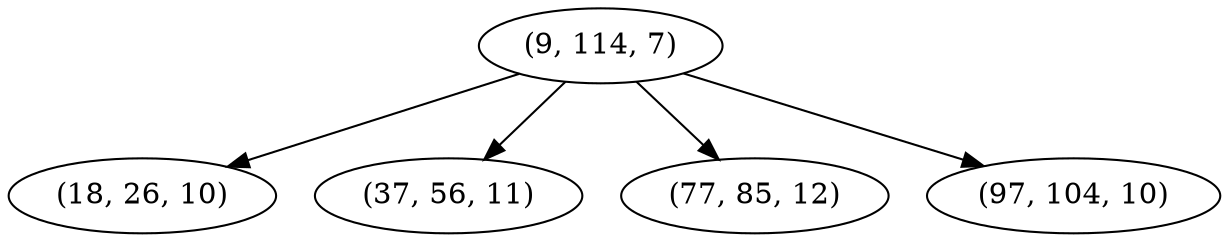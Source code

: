 digraph tree {
    "(9, 114, 7)";
    "(18, 26, 10)";
    "(37, 56, 11)";
    "(77, 85, 12)";
    "(97, 104, 10)";
    "(9, 114, 7)" -> "(18, 26, 10)";
    "(9, 114, 7)" -> "(37, 56, 11)";
    "(9, 114, 7)" -> "(77, 85, 12)";
    "(9, 114, 7)" -> "(97, 104, 10)";
}
